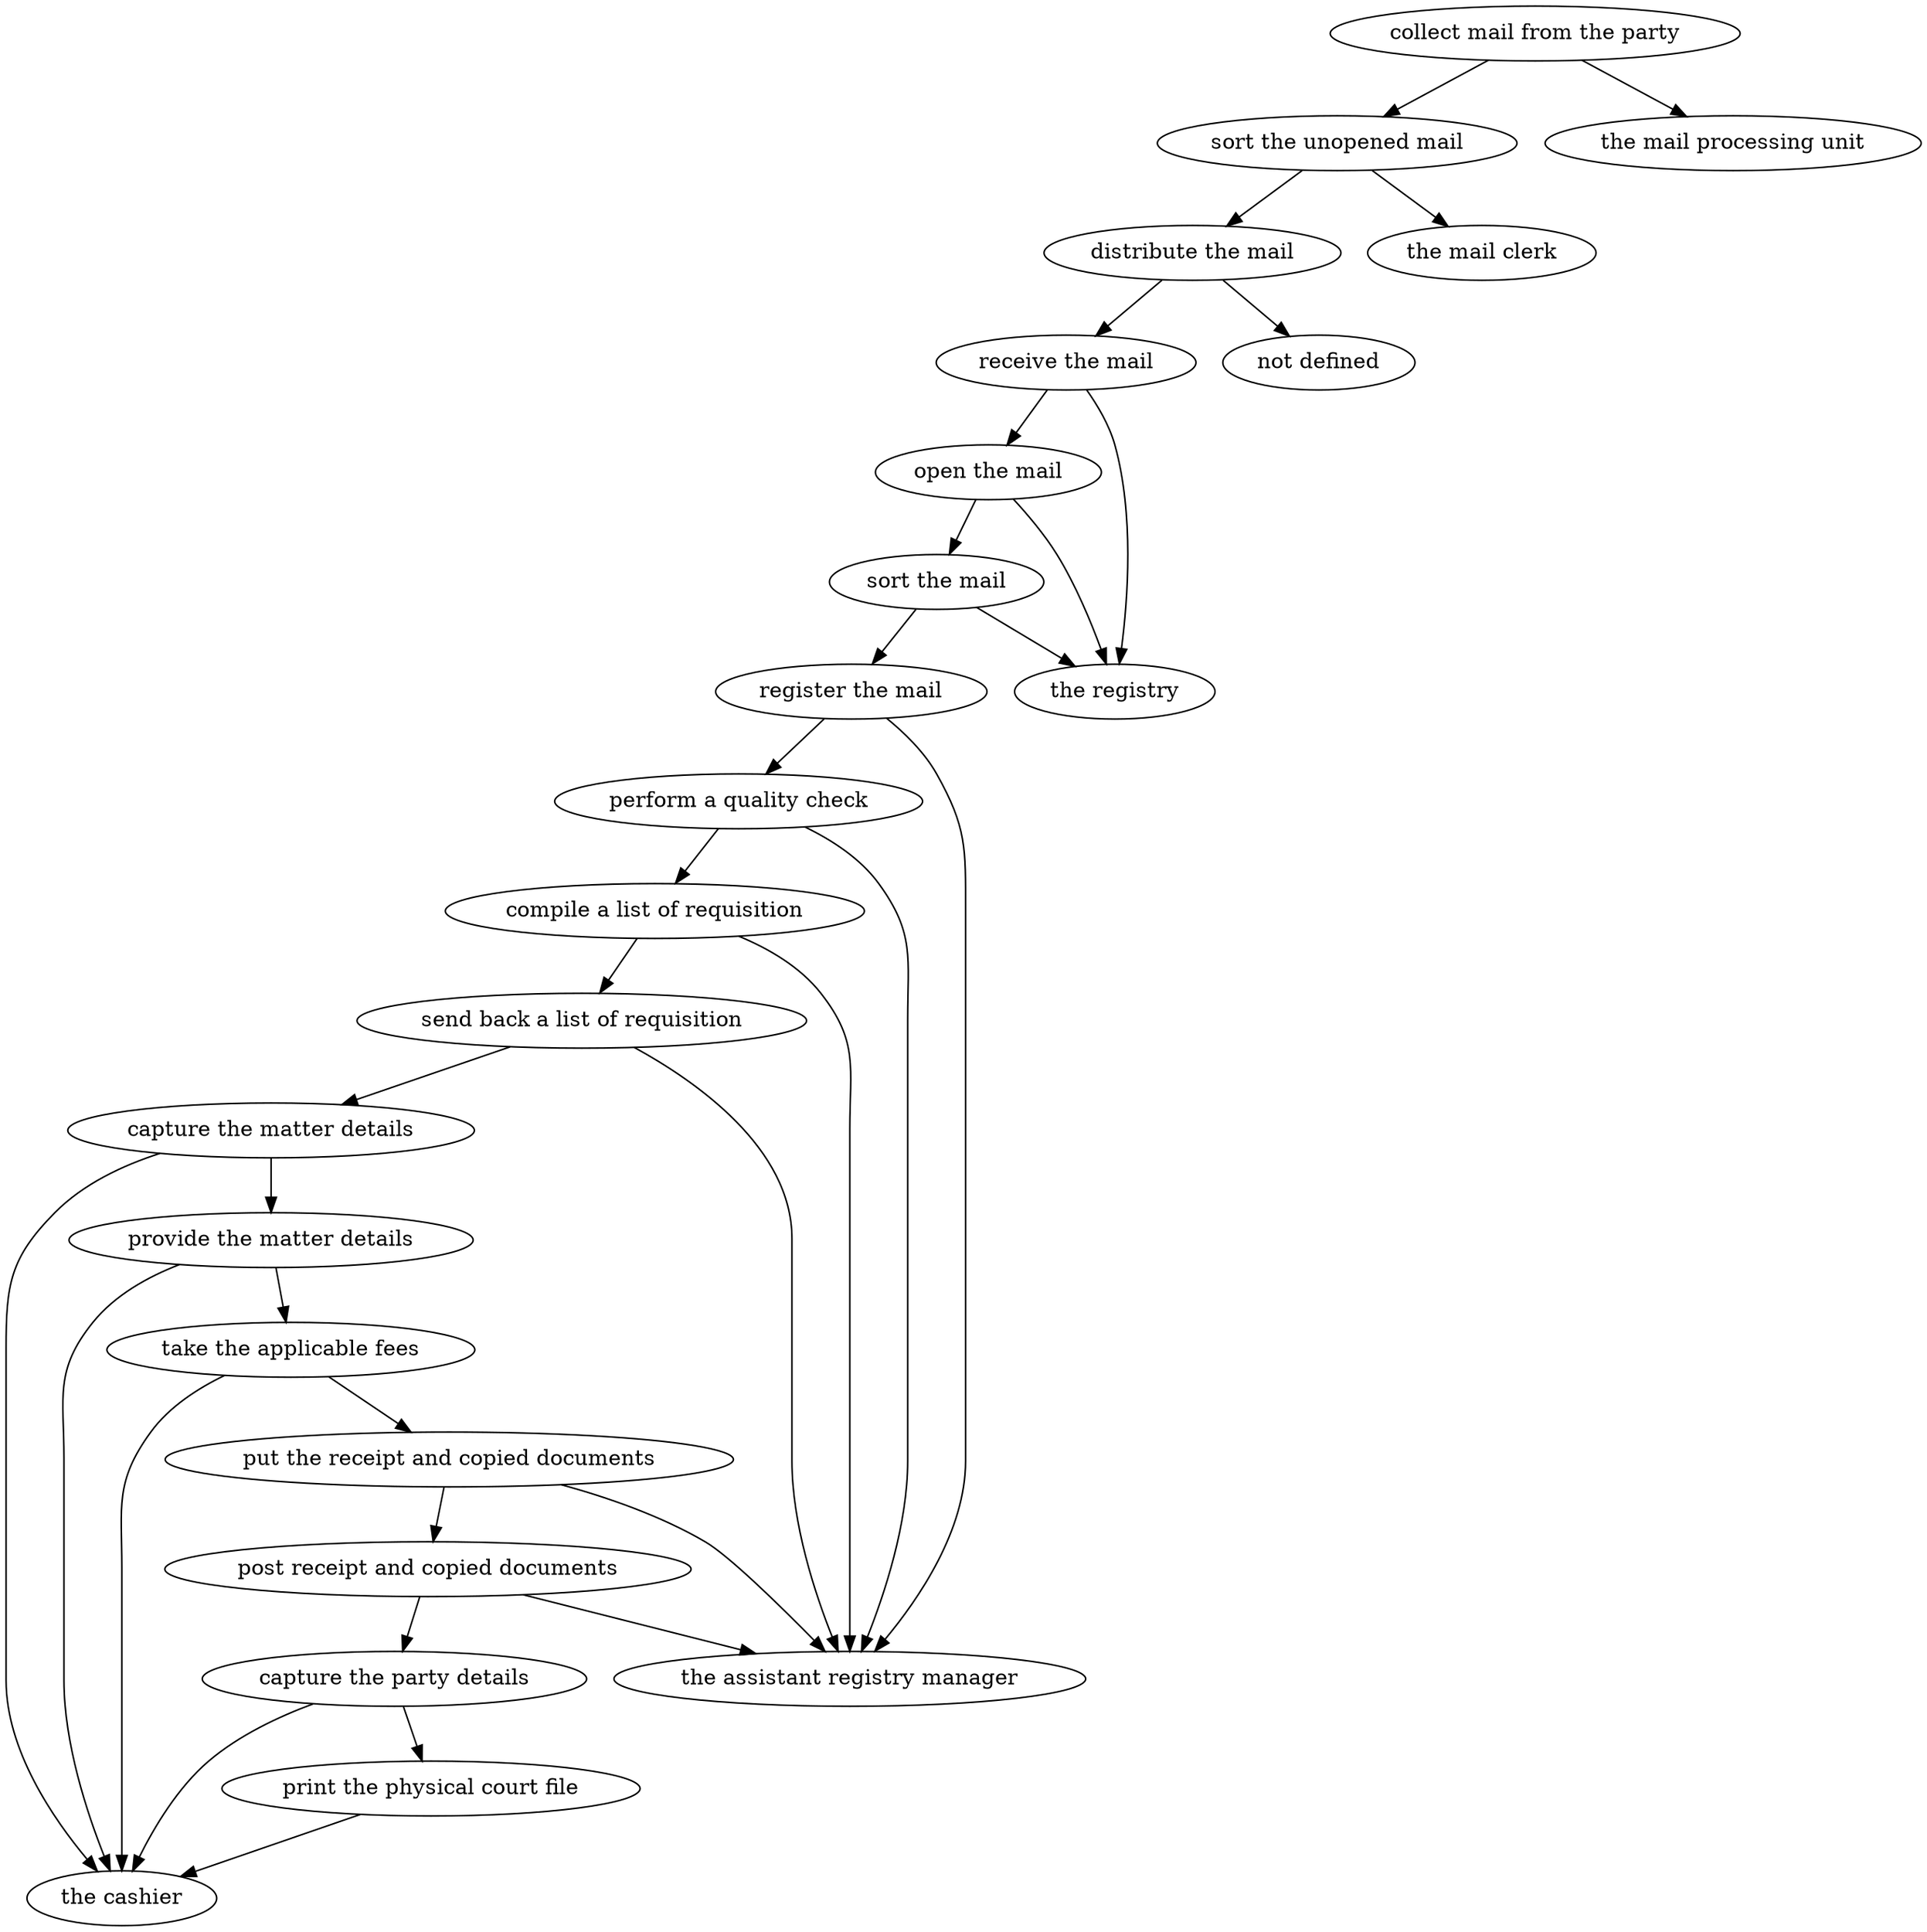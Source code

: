 strict digraph "doc-3.5" {
	graph [name="doc-3.5"];
	"collect mail from the party"	[attrs="{'type': 'Activity', 'label': 'collect mail from the party'}"];
	"sort the unopened mail"	[attrs="{'type': 'Activity', 'label': 'sort the unopened mail'}"];
	"collect mail from the party" -> "sort the unopened mail"	[attrs="{'type': 'flow', 'label': 'flow'}"];
	"the mail processing unit"	[attrs="{'type': 'Actor', 'label': 'the mail processing unit'}"];
	"collect mail from the party" -> "the mail processing unit"	[attrs="{'type': 'actor performer', 'label': 'actor performer'}"];
	"distribute the mail"	[attrs="{'type': 'Activity', 'label': 'distribute the mail'}"];
	"sort the unopened mail" -> "distribute the mail"	[attrs="{'type': 'flow', 'label': 'flow'}"];
	"the mail clerk"	[attrs="{'type': 'Actor', 'label': 'the mail clerk'}"];
	"sort the unopened mail" -> "the mail clerk"	[attrs="{'type': 'actor performer', 'label': 'actor performer'}"];
	"receive the mail"	[attrs="{'type': 'Activity', 'label': 'receive the mail'}"];
	"distribute the mail" -> "receive the mail"	[attrs="{'type': 'flow', 'label': 'flow'}"];
	"not defined"	[attrs="{'type': 'Actor', 'label': 'not defined'}"];
	"distribute the mail" -> "not defined"	[attrs="{'type': 'actor performer', 'label': 'actor performer'}"];
	"open the mail"	[attrs="{'type': 'Activity', 'label': 'open the mail'}"];
	"receive the mail" -> "open the mail"	[attrs="{'type': 'flow', 'label': 'flow'}"];
	"the registry"	[attrs="{'type': 'Actor', 'label': 'the registry'}"];
	"receive the mail" -> "the registry"	[attrs="{'type': 'actor performer', 'label': 'actor performer'}"];
	"sort the mail"	[attrs="{'type': 'Activity', 'label': 'sort the mail'}"];
	"open the mail" -> "sort the mail"	[attrs="{'type': 'flow', 'label': 'flow'}"];
	"open the mail" -> "the registry"	[attrs="{'type': 'actor performer', 'label': 'actor performer'}"];
	"register the mail"	[attrs="{'type': 'Activity', 'label': 'register the mail'}"];
	"sort the mail" -> "register the mail"	[attrs="{'type': 'flow', 'label': 'flow'}"];
	"sort the mail" -> "the registry"	[attrs="{'type': 'actor performer', 'label': 'actor performer'}"];
	"perform a quality check"	[attrs="{'type': 'Activity', 'label': 'perform a quality check'}"];
	"register the mail" -> "perform a quality check"	[attrs="{'type': 'flow', 'label': 'flow'}"];
	"the assistant registry manager"	[attrs="{'type': 'Actor', 'label': 'the assistant registry manager'}"];
	"register the mail" -> "the assistant registry manager"	[attrs="{'type': 'actor performer', 'label': 'actor performer'}"];
	"compile a list of requisition"	[attrs="{'type': 'Activity', 'label': 'compile a list of requisition'}"];
	"perform a quality check" -> "compile a list of requisition"	[attrs="{'type': 'flow', 'label': 'flow'}"];
	"perform a quality check" -> "the assistant registry manager"	[attrs="{'type': 'actor performer', 'label': 'actor performer'}"];
	"send back a list of requisition"	[attrs="{'type': 'Activity', 'label': 'send back a list of requisition'}"];
	"compile a list of requisition" -> "send back a list of requisition"	[attrs="{'type': 'flow', 'label': 'flow'}"];
	"compile a list of requisition" -> "the assistant registry manager"	[attrs="{'type': 'actor performer', 'label': 'actor performer'}"];
	"capture the matter details"	[attrs="{'type': 'Activity', 'label': 'capture the matter details'}"];
	"send back a list of requisition" -> "capture the matter details"	[attrs="{'type': 'flow', 'label': 'flow'}"];
	"send back a list of requisition" -> "the assistant registry manager"	[attrs="{'type': 'actor performer', 'label': 'actor performer'}"];
	"provide the matter details"	[attrs="{'type': 'Activity', 'label': 'provide the matter details'}"];
	"capture the matter details" -> "provide the matter details"	[attrs="{'type': 'flow', 'label': 'flow'}"];
	"the cashier"	[attrs="{'type': 'Actor', 'label': 'the cashier'}"];
	"capture the matter details" -> "the cashier"	[attrs="{'type': 'actor performer', 'label': 'actor performer'}"];
	"take the applicable fees"	[attrs="{'type': 'Activity', 'label': 'take the applicable fees'}"];
	"provide the matter details" -> "take the applicable fees"	[attrs="{'type': 'flow', 'label': 'flow'}"];
	"provide the matter details" -> "the cashier"	[attrs="{'type': 'actor performer', 'label': 'actor performer'}"];
	"put the receipt and copied documents"	[attrs="{'type': 'Activity', 'label': 'put the receipt and copied documents'}"];
	"take the applicable fees" -> "put the receipt and copied documents"	[attrs="{'type': 'flow', 'label': 'flow'}"];
	"take the applicable fees" -> "the cashier"	[attrs="{'type': 'actor performer', 'label': 'actor performer'}"];
	"post receipt and copied documents"	[attrs="{'type': 'Activity', 'label': 'post receipt and copied documents'}"];
	"put the receipt and copied documents" -> "post receipt and copied documents"	[attrs="{'type': 'flow', 'label': 'flow'}"];
	"put the receipt and copied documents" -> "the assistant registry manager"	[attrs="{'type': 'actor performer', 'label': 'actor performer'}"];
	"capture the party details"	[attrs="{'type': 'Activity', 'label': 'capture the party details'}"];
	"post receipt and copied documents" -> "capture the party details"	[attrs="{'type': 'flow', 'label': 'flow'}"];
	"post receipt and copied documents" -> "the assistant registry manager"	[attrs="{'type': 'actor performer', 'label': 'actor performer'}"];
	"print the physical court file"	[attrs="{'type': 'Activity', 'label': 'print the physical court file'}"];
	"capture the party details" -> "print the physical court file"	[attrs="{'type': 'flow', 'label': 'flow'}"];
	"capture the party details" -> "the cashier"	[attrs="{'type': 'actor performer', 'label': 'actor performer'}"];
	"print the physical court file" -> "the cashier"	[attrs="{'type': 'actor performer', 'label': 'actor performer'}"];
}
